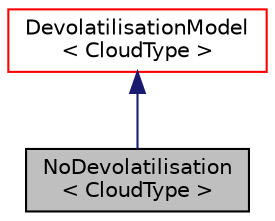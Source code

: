 digraph "NoDevolatilisation&lt; CloudType &gt;"
{
  bgcolor="transparent";
  edge [fontname="Helvetica",fontsize="10",labelfontname="Helvetica",labelfontsize="10"];
  node [fontname="Helvetica",fontsize="10",shape=record];
  Node1 [label="NoDevolatilisation\l\< CloudType \>",height=0.2,width=0.4,color="black", fillcolor="grey75", style="filled", fontcolor="black"];
  Node2 -> Node1 [dir="back",color="midnightblue",fontsize="10",style="solid",fontname="Helvetica"];
  Node2 [label="DevolatilisationModel\l\< CloudType \>",height=0.2,width=0.4,color="red",URL="$a00514.html",tooltip="Templated devolatilisation model class. "];
}
